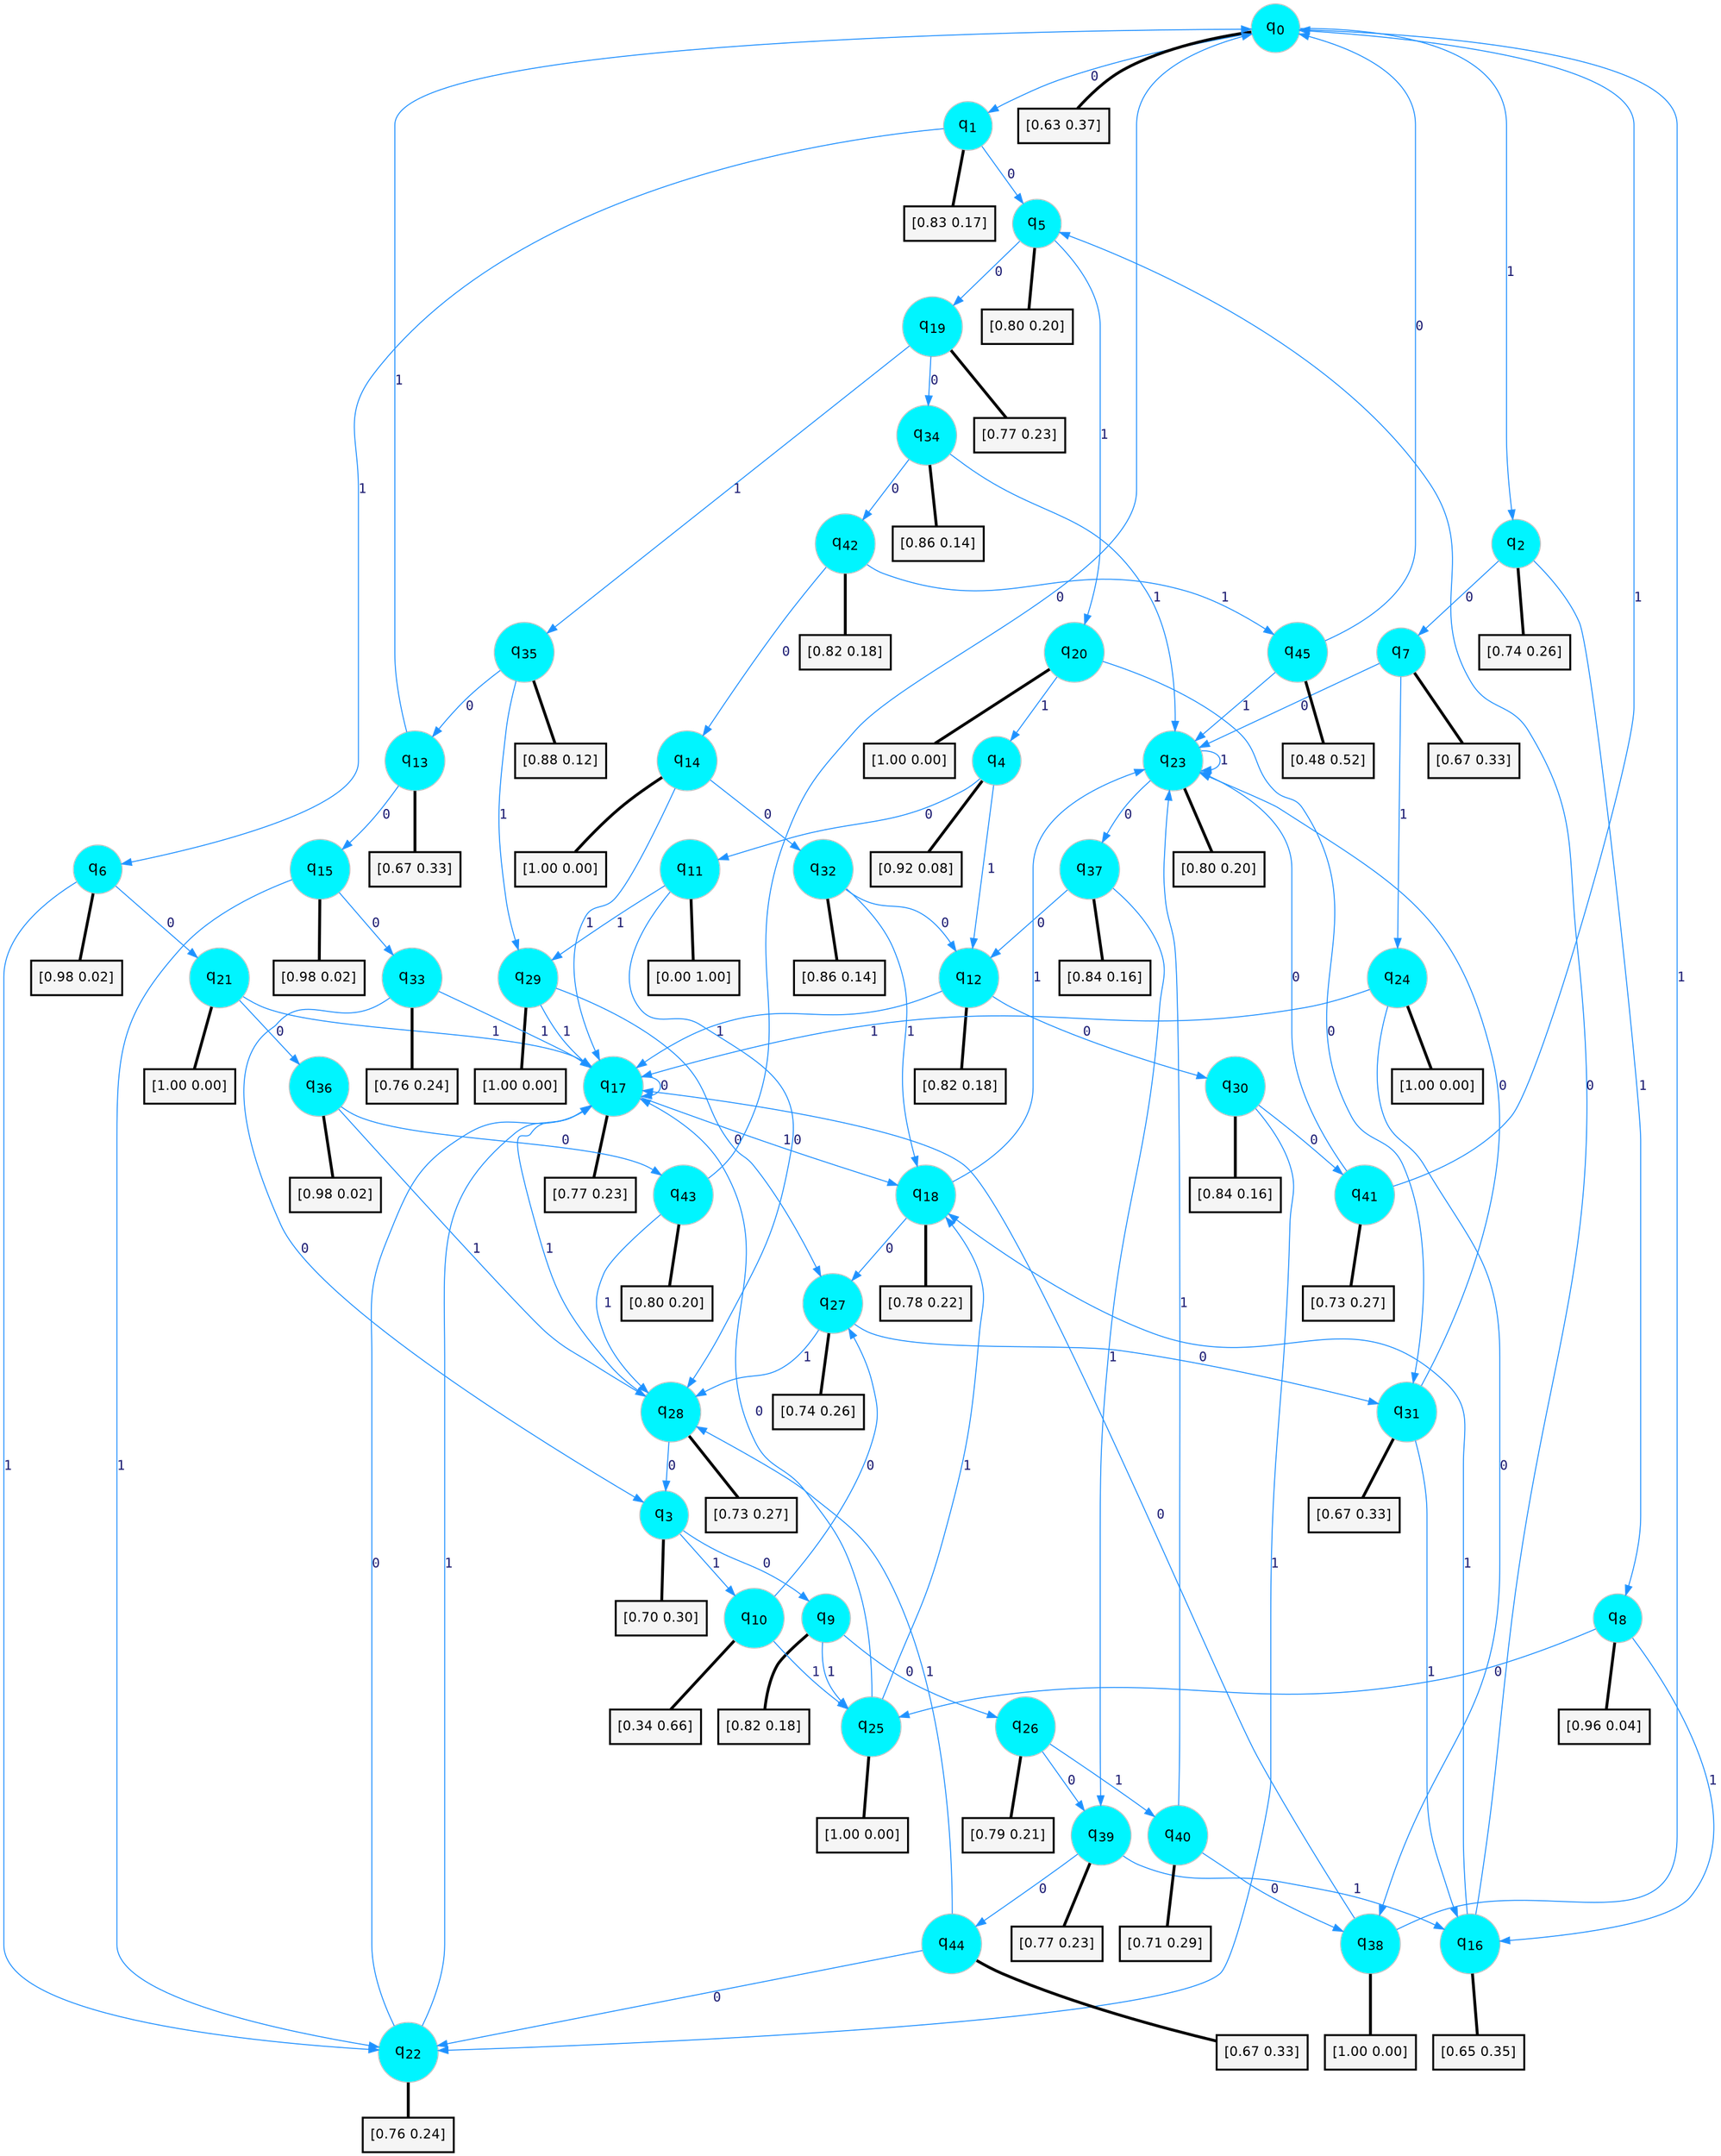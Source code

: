 digraph G {
graph [
bgcolor=transparent, dpi=300, rankdir=TD, size="40,25"];
node [
color=gray, fillcolor=turquoise1, fontcolor=black, fontname=Helvetica, fontsize=16, fontweight=bold, shape=circle, style=filled];
edge [
arrowsize=1, color=dodgerblue1, fontcolor=midnightblue, fontname=courier, fontweight=bold, penwidth=1, style=solid, weight=20];
0[label=<q<SUB>0</SUB>>];
1[label=<q<SUB>1</SUB>>];
2[label=<q<SUB>2</SUB>>];
3[label=<q<SUB>3</SUB>>];
4[label=<q<SUB>4</SUB>>];
5[label=<q<SUB>5</SUB>>];
6[label=<q<SUB>6</SUB>>];
7[label=<q<SUB>7</SUB>>];
8[label=<q<SUB>8</SUB>>];
9[label=<q<SUB>9</SUB>>];
10[label=<q<SUB>10</SUB>>];
11[label=<q<SUB>11</SUB>>];
12[label=<q<SUB>12</SUB>>];
13[label=<q<SUB>13</SUB>>];
14[label=<q<SUB>14</SUB>>];
15[label=<q<SUB>15</SUB>>];
16[label=<q<SUB>16</SUB>>];
17[label=<q<SUB>17</SUB>>];
18[label=<q<SUB>18</SUB>>];
19[label=<q<SUB>19</SUB>>];
20[label=<q<SUB>20</SUB>>];
21[label=<q<SUB>21</SUB>>];
22[label=<q<SUB>22</SUB>>];
23[label=<q<SUB>23</SUB>>];
24[label=<q<SUB>24</SUB>>];
25[label=<q<SUB>25</SUB>>];
26[label=<q<SUB>26</SUB>>];
27[label=<q<SUB>27</SUB>>];
28[label=<q<SUB>28</SUB>>];
29[label=<q<SUB>29</SUB>>];
30[label=<q<SUB>30</SUB>>];
31[label=<q<SUB>31</SUB>>];
32[label=<q<SUB>32</SUB>>];
33[label=<q<SUB>33</SUB>>];
34[label=<q<SUB>34</SUB>>];
35[label=<q<SUB>35</SUB>>];
36[label=<q<SUB>36</SUB>>];
37[label=<q<SUB>37</SUB>>];
38[label=<q<SUB>38</SUB>>];
39[label=<q<SUB>39</SUB>>];
40[label=<q<SUB>40</SUB>>];
41[label=<q<SUB>41</SUB>>];
42[label=<q<SUB>42</SUB>>];
43[label=<q<SUB>43</SUB>>];
44[label=<q<SUB>44</SUB>>];
45[label=<q<SUB>45</SUB>>];
46[label="[0.63 0.37]", shape=box,fontcolor=black, fontname=Helvetica, fontsize=14, penwidth=2, fillcolor=whitesmoke,color=black];
47[label="[0.83 0.17]", shape=box,fontcolor=black, fontname=Helvetica, fontsize=14, penwidth=2, fillcolor=whitesmoke,color=black];
48[label="[0.74 0.26]", shape=box,fontcolor=black, fontname=Helvetica, fontsize=14, penwidth=2, fillcolor=whitesmoke,color=black];
49[label="[0.70 0.30]", shape=box,fontcolor=black, fontname=Helvetica, fontsize=14, penwidth=2, fillcolor=whitesmoke,color=black];
50[label="[0.92 0.08]", shape=box,fontcolor=black, fontname=Helvetica, fontsize=14, penwidth=2, fillcolor=whitesmoke,color=black];
51[label="[0.80 0.20]", shape=box,fontcolor=black, fontname=Helvetica, fontsize=14, penwidth=2, fillcolor=whitesmoke,color=black];
52[label="[0.98 0.02]", shape=box,fontcolor=black, fontname=Helvetica, fontsize=14, penwidth=2, fillcolor=whitesmoke,color=black];
53[label="[0.67 0.33]", shape=box,fontcolor=black, fontname=Helvetica, fontsize=14, penwidth=2, fillcolor=whitesmoke,color=black];
54[label="[0.96 0.04]", shape=box,fontcolor=black, fontname=Helvetica, fontsize=14, penwidth=2, fillcolor=whitesmoke,color=black];
55[label="[0.82 0.18]", shape=box,fontcolor=black, fontname=Helvetica, fontsize=14, penwidth=2, fillcolor=whitesmoke,color=black];
56[label="[0.34 0.66]", shape=box,fontcolor=black, fontname=Helvetica, fontsize=14, penwidth=2, fillcolor=whitesmoke,color=black];
57[label="[0.00 1.00]", shape=box,fontcolor=black, fontname=Helvetica, fontsize=14, penwidth=2, fillcolor=whitesmoke,color=black];
58[label="[0.82 0.18]", shape=box,fontcolor=black, fontname=Helvetica, fontsize=14, penwidth=2, fillcolor=whitesmoke,color=black];
59[label="[0.67 0.33]", shape=box,fontcolor=black, fontname=Helvetica, fontsize=14, penwidth=2, fillcolor=whitesmoke,color=black];
60[label="[1.00 0.00]", shape=box,fontcolor=black, fontname=Helvetica, fontsize=14, penwidth=2, fillcolor=whitesmoke,color=black];
61[label="[0.98 0.02]", shape=box,fontcolor=black, fontname=Helvetica, fontsize=14, penwidth=2, fillcolor=whitesmoke,color=black];
62[label="[0.65 0.35]", shape=box,fontcolor=black, fontname=Helvetica, fontsize=14, penwidth=2, fillcolor=whitesmoke,color=black];
63[label="[0.77 0.23]", shape=box,fontcolor=black, fontname=Helvetica, fontsize=14, penwidth=2, fillcolor=whitesmoke,color=black];
64[label="[0.78 0.22]", shape=box,fontcolor=black, fontname=Helvetica, fontsize=14, penwidth=2, fillcolor=whitesmoke,color=black];
65[label="[0.77 0.23]", shape=box,fontcolor=black, fontname=Helvetica, fontsize=14, penwidth=2, fillcolor=whitesmoke,color=black];
66[label="[1.00 0.00]", shape=box,fontcolor=black, fontname=Helvetica, fontsize=14, penwidth=2, fillcolor=whitesmoke,color=black];
67[label="[1.00 0.00]", shape=box,fontcolor=black, fontname=Helvetica, fontsize=14, penwidth=2, fillcolor=whitesmoke,color=black];
68[label="[0.76 0.24]", shape=box,fontcolor=black, fontname=Helvetica, fontsize=14, penwidth=2, fillcolor=whitesmoke,color=black];
69[label="[0.80 0.20]", shape=box,fontcolor=black, fontname=Helvetica, fontsize=14, penwidth=2, fillcolor=whitesmoke,color=black];
70[label="[1.00 0.00]", shape=box,fontcolor=black, fontname=Helvetica, fontsize=14, penwidth=2, fillcolor=whitesmoke,color=black];
71[label="[1.00 0.00]", shape=box,fontcolor=black, fontname=Helvetica, fontsize=14, penwidth=2, fillcolor=whitesmoke,color=black];
72[label="[0.79 0.21]", shape=box,fontcolor=black, fontname=Helvetica, fontsize=14, penwidth=2, fillcolor=whitesmoke,color=black];
73[label="[0.74 0.26]", shape=box,fontcolor=black, fontname=Helvetica, fontsize=14, penwidth=2, fillcolor=whitesmoke,color=black];
74[label="[0.73 0.27]", shape=box,fontcolor=black, fontname=Helvetica, fontsize=14, penwidth=2, fillcolor=whitesmoke,color=black];
75[label="[1.00 0.00]", shape=box,fontcolor=black, fontname=Helvetica, fontsize=14, penwidth=2, fillcolor=whitesmoke,color=black];
76[label="[0.84 0.16]", shape=box,fontcolor=black, fontname=Helvetica, fontsize=14, penwidth=2, fillcolor=whitesmoke,color=black];
77[label="[0.67 0.33]", shape=box,fontcolor=black, fontname=Helvetica, fontsize=14, penwidth=2, fillcolor=whitesmoke,color=black];
78[label="[0.86 0.14]", shape=box,fontcolor=black, fontname=Helvetica, fontsize=14, penwidth=2, fillcolor=whitesmoke,color=black];
79[label="[0.76 0.24]", shape=box,fontcolor=black, fontname=Helvetica, fontsize=14, penwidth=2, fillcolor=whitesmoke,color=black];
80[label="[0.86 0.14]", shape=box,fontcolor=black, fontname=Helvetica, fontsize=14, penwidth=2, fillcolor=whitesmoke,color=black];
81[label="[0.88 0.12]", shape=box,fontcolor=black, fontname=Helvetica, fontsize=14, penwidth=2, fillcolor=whitesmoke,color=black];
82[label="[0.98 0.02]", shape=box,fontcolor=black, fontname=Helvetica, fontsize=14, penwidth=2, fillcolor=whitesmoke,color=black];
83[label="[0.84 0.16]", shape=box,fontcolor=black, fontname=Helvetica, fontsize=14, penwidth=2, fillcolor=whitesmoke,color=black];
84[label="[1.00 0.00]", shape=box,fontcolor=black, fontname=Helvetica, fontsize=14, penwidth=2, fillcolor=whitesmoke,color=black];
85[label="[0.77 0.23]", shape=box,fontcolor=black, fontname=Helvetica, fontsize=14, penwidth=2, fillcolor=whitesmoke,color=black];
86[label="[0.71 0.29]", shape=box,fontcolor=black, fontname=Helvetica, fontsize=14, penwidth=2, fillcolor=whitesmoke,color=black];
87[label="[0.73 0.27]", shape=box,fontcolor=black, fontname=Helvetica, fontsize=14, penwidth=2, fillcolor=whitesmoke,color=black];
88[label="[0.82 0.18]", shape=box,fontcolor=black, fontname=Helvetica, fontsize=14, penwidth=2, fillcolor=whitesmoke,color=black];
89[label="[0.80 0.20]", shape=box,fontcolor=black, fontname=Helvetica, fontsize=14, penwidth=2, fillcolor=whitesmoke,color=black];
90[label="[0.67 0.33]", shape=box,fontcolor=black, fontname=Helvetica, fontsize=14, penwidth=2, fillcolor=whitesmoke,color=black];
91[label="[0.48 0.52]", shape=box,fontcolor=black, fontname=Helvetica, fontsize=14, penwidth=2, fillcolor=whitesmoke,color=black];
0->1 [label=0];
0->2 [label=1];
0->46 [arrowhead=none, penwidth=3,color=black];
1->5 [label=0];
1->6 [label=1];
1->47 [arrowhead=none, penwidth=3,color=black];
2->7 [label=0];
2->8 [label=1];
2->48 [arrowhead=none, penwidth=3,color=black];
3->9 [label=0];
3->10 [label=1];
3->49 [arrowhead=none, penwidth=3,color=black];
4->11 [label=0];
4->12 [label=1];
4->50 [arrowhead=none, penwidth=3,color=black];
5->19 [label=0];
5->20 [label=1];
5->51 [arrowhead=none, penwidth=3,color=black];
6->21 [label=0];
6->22 [label=1];
6->52 [arrowhead=none, penwidth=3,color=black];
7->23 [label=0];
7->24 [label=1];
7->53 [arrowhead=none, penwidth=3,color=black];
8->25 [label=0];
8->16 [label=1];
8->54 [arrowhead=none, penwidth=3,color=black];
9->26 [label=0];
9->25 [label=1];
9->55 [arrowhead=none, penwidth=3,color=black];
10->27 [label=0];
10->25 [label=1];
10->56 [arrowhead=none, penwidth=3,color=black];
11->28 [label=0];
11->29 [label=1];
11->57 [arrowhead=none, penwidth=3,color=black];
12->30 [label=0];
12->17 [label=1];
12->58 [arrowhead=none, penwidth=3,color=black];
13->15 [label=0];
13->0 [label=1];
13->59 [arrowhead=none, penwidth=3,color=black];
14->32 [label=0];
14->17 [label=1];
14->60 [arrowhead=none, penwidth=3,color=black];
15->33 [label=0];
15->22 [label=1];
15->61 [arrowhead=none, penwidth=3,color=black];
16->5 [label=0];
16->18 [label=1];
16->62 [arrowhead=none, penwidth=3,color=black];
17->17 [label=0];
17->18 [label=1];
17->63 [arrowhead=none, penwidth=3,color=black];
18->27 [label=0];
18->23 [label=1];
18->64 [arrowhead=none, penwidth=3,color=black];
19->34 [label=0];
19->35 [label=1];
19->65 [arrowhead=none, penwidth=3,color=black];
20->31 [label=0];
20->4 [label=1];
20->66 [arrowhead=none, penwidth=3,color=black];
21->36 [label=0];
21->17 [label=1];
21->67 [arrowhead=none, penwidth=3,color=black];
22->17 [label=0];
22->17 [label=1];
22->68 [arrowhead=none, penwidth=3,color=black];
23->37 [label=0];
23->23 [label=1];
23->69 [arrowhead=none, penwidth=3,color=black];
24->38 [label=0];
24->17 [label=1];
24->70 [arrowhead=none, penwidth=3,color=black];
25->17 [label=0];
25->18 [label=1];
25->71 [arrowhead=none, penwidth=3,color=black];
26->39 [label=0];
26->40 [label=1];
26->72 [arrowhead=none, penwidth=3,color=black];
27->31 [label=0];
27->28 [label=1];
27->73 [arrowhead=none, penwidth=3,color=black];
28->3 [label=0];
28->17 [label=1];
28->74 [arrowhead=none, penwidth=3,color=black];
29->27 [label=0];
29->17 [label=1];
29->75 [arrowhead=none, penwidth=3,color=black];
30->41 [label=0];
30->22 [label=1];
30->76 [arrowhead=none, penwidth=3,color=black];
31->23 [label=0];
31->16 [label=1];
31->77 [arrowhead=none, penwidth=3,color=black];
32->12 [label=0];
32->18 [label=1];
32->78 [arrowhead=none, penwidth=3,color=black];
33->3 [label=0];
33->17 [label=1];
33->79 [arrowhead=none, penwidth=3,color=black];
34->42 [label=0];
34->23 [label=1];
34->80 [arrowhead=none, penwidth=3,color=black];
35->13 [label=0];
35->29 [label=1];
35->81 [arrowhead=none, penwidth=3,color=black];
36->43 [label=0];
36->28 [label=1];
36->82 [arrowhead=none, penwidth=3,color=black];
37->12 [label=0];
37->39 [label=1];
37->83 [arrowhead=none, penwidth=3,color=black];
38->17 [label=0];
38->0 [label=1];
38->84 [arrowhead=none, penwidth=3,color=black];
39->44 [label=0];
39->16 [label=1];
39->85 [arrowhead=none, penwidth=3,color=black];
40->38 [label=0];
40->23 [label=1];
40->86 [arrowhead=none, penwidth=3,color=black];
41->23 [label=0];
41->0 [label=1];
41->87 [arrowhead=none, penwidth=3,color=black];
42->14 [label=0];
42->45 [label=1];
42->88 [arrowhead=none, penwidth=3,color=black];
43->0 [label=0];
43->28 [label=1];
43->89 [arrowhead=none, penwidth=3,color=black];
44->22 [label=0];
44->28 [label=1];
44->90 [arrowhead=none, penwidth=3,color=black];
45->0 [label=0];
45->23 [label=1];
45->91 [arrowhead=none, penwidth=3,color=black];
}
